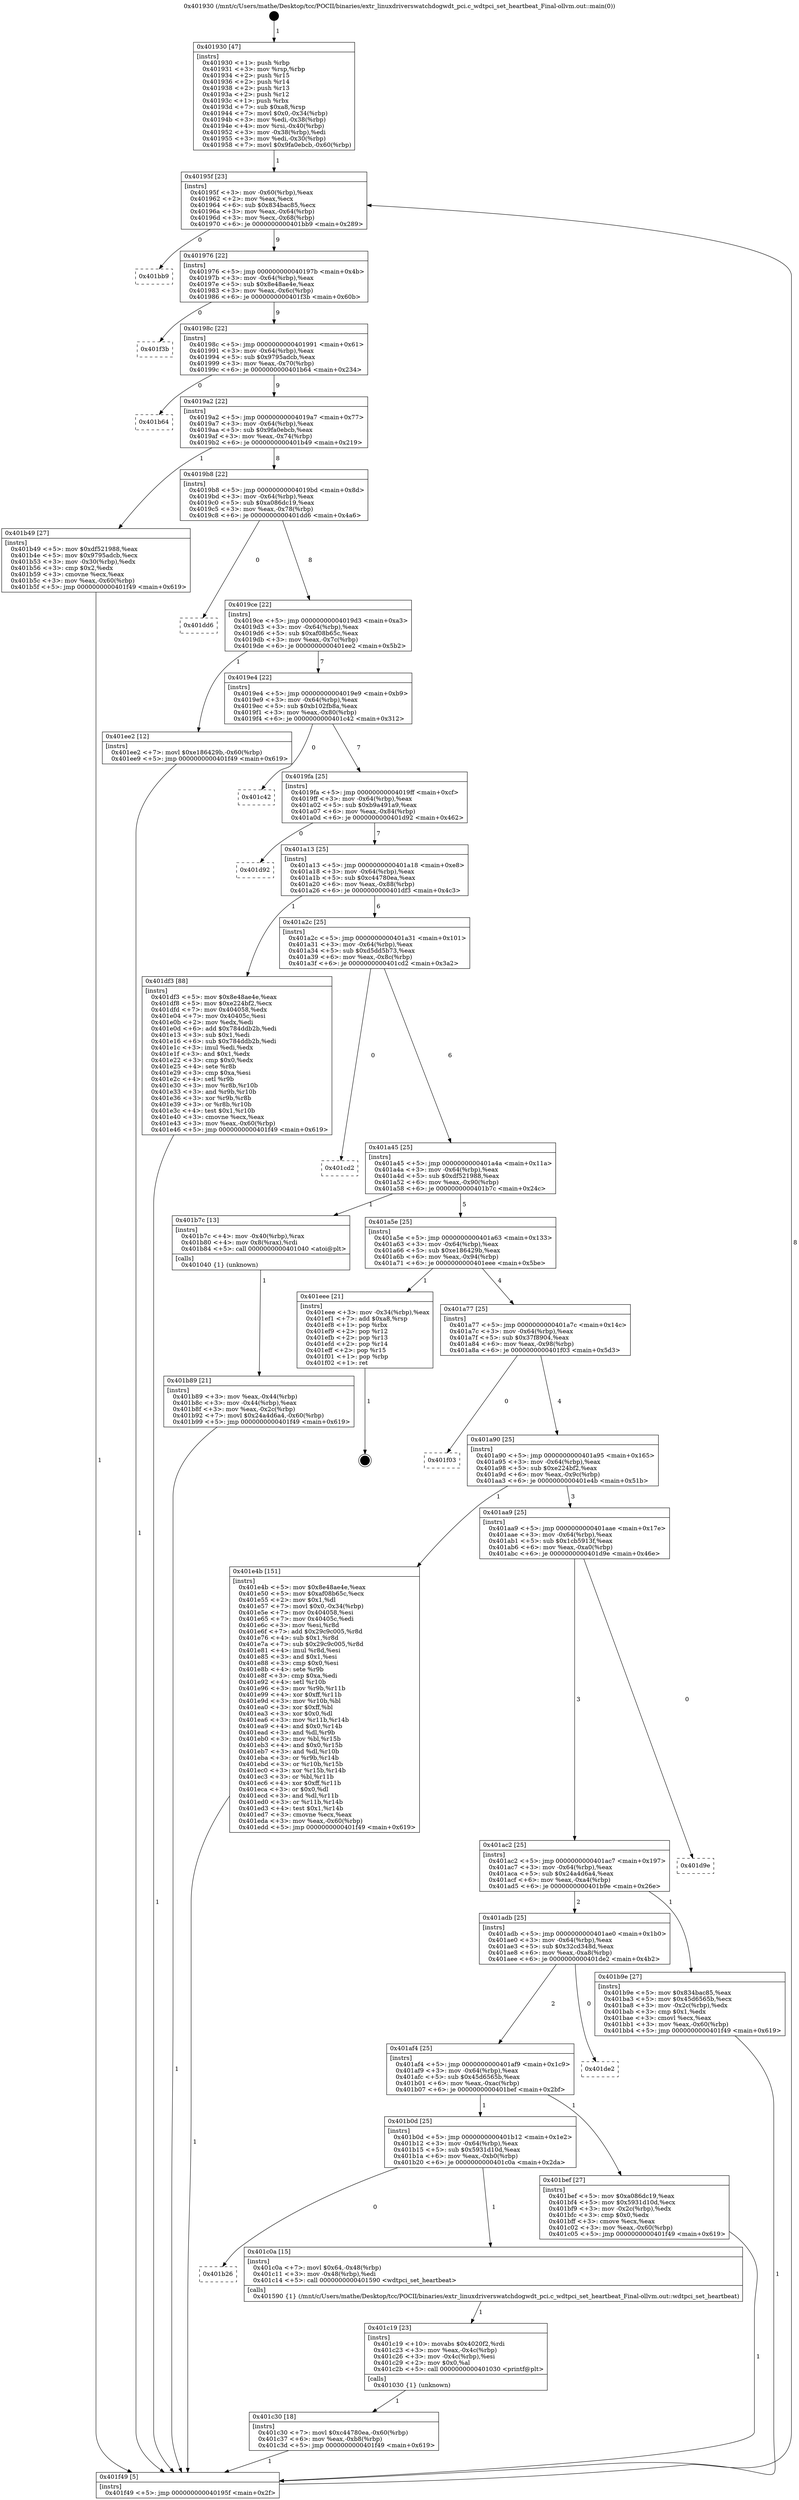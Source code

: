 digraph "0x401930" {
  label = "0x401930 (/mnt/c/Users/mathe/Desktop/tcc/POCII/binaries/extr_linuxdriverswatchdogwdt_pci.c_wdtpci_set_heartbeat_Final-ollvm.out::main(0))"
  labelloc = "t"
  node[shape=record]

  Entry [label="",width=0.3,height=0.3,shape=circle,fillcolor=black,style=filled]
  "0x40195f" [label="{
     0x40195f [23]\l
     | [instrs]\l
     &nbsp;&nbsp;0x40195f \<+3\>: mov -0x60(%rbp),%eax\l
     &nbsp;&nbsp;0x401962 \<+2\>: mov %eax,%ecx\l
     &nbsp;&nbsp;0x401964 \<+6\>: sub $0x834bac85,%ecx\l
     &nbsp;&nbsp;0x40196a \<+3\>: mov %eax,-0x64(%rbp)\l
     &nbsp;&nbsp;0x40196d \<+3\>: mov %ecx,-0x68(%rbp)\l
     &nbsp;&nbsp;0x401970 \<+6\>: je 0000000000401bb9 \<main+0x289\>\l
  }"]
  "0x401bb9" [label="{
     0x401bb9\l
  }", style=dashed]
  "0x401976" [label="{
     0x401976 [22]\l
     | [instrs]\l
     &nbsp;&nbsp;0x401976 \<+5\>: jmp 000000000040197b \<main+0x4b\>\l
     &nbsp;&nbsp;0x40197b \<+3\>: mov -0x64(%rbp),%eax\l
     &nbsp;&nbsp;0x40197e \<+5\>: sub $0x8e48ae4e,%eax\l
     &nbsp;&nbsp;0x401983 \<+3\>: mov %eax,-0x6c(%rbp)\l
     &nbsp;&nbsp;0x401986 \<+6\>: je 0000000000401f3b \<main+0x60b\>\l
  }"]
  Exit [label="",width=0.3,height=0.3,shape=circle,fillcolor=black,style=filled,peripheries=2]
  "0x401f3b" [label="{
     0x401f3b\l
  }", style=dashed]
  "0x40198c" [label="{
     0x40198c [22]\l
     | [instrs]\l
     &nbsp;&nbsp;0x40198c \<+5\>: jmp 0000000000401991 \<main+0x61\>\l
     &nbsp;&nbsp;0x401991 \<+3\>: mov -0x64(%rbp),%eax\l
     &nbsp;&nbsp;0x401994 \<+5\>: sub $0x9795adcb,%eax\l
     &nbsp;&nbsp;0x401999 \<+3\>: mov %eax,-0x70(%rbp)\l
     &nbsp;&nbsp;0x40199c \<+6\>: je 0000000000401b64 \<main+0x234\>\l
  }"]
  "0x401c30" [label="{
     0x401c30 [18]\l
     | [instrs]\l
     &nbsp;&nbsp;0x401c30 \<+7\>: movl $0xc44780ea,-0x60(%rbp)\l
     &nbsp;&nbsp;0x401c37 \<+6\>: mov %eax,-0xb8(%rbp)\l
     &nbsp;&nbsp;0x401c3d \<+5\>: jmp 0000000000401f49 \<main+0x619\>\l
  }"]
  "0x401b64" [label="{
     0x401b64\l
  }", style=dashed]
  "0x4019a2" [label="{
     0x4019a2 [22]\l
     | [instrs]\l
     &nbsp;&nbsp;0x4019a2 \<+5\>: jmp 00000000004019a7 \<main+0x77\>\l
     &nbsp;&nbsp;0x4019a7 \<+3\>: mov -0x64(%rbp),%eax\l
     &nbsp;&nbsp;0x4019aa \<+5\>: sub $0x9fa0ebcb,%eax\l
     &nbsp;&nbsp;0x4019af \<+3\>: mov %eax,-0x74(%rbp)\l
     &nbsp;&nbsp;0x4019b2 \<+6\>: je 0000000000401b49 \<main+0x219\>\l
  }"]
  "0x401c19" [label="{
     0x401c19 [23]\l
     | [instrs]\l
     &nbsp;&nbsp;0x401c19 \<+10\>: movabs $0x4020f2,%rdi\l
     &nbsp;&nbsp;0x401c23 \<+3\>: mov %eax,-0x4c(%rbp)\l
     &nbsp;&nbsp;0x401c26 \<+3\>: mov -0x4c(%rbp),%esi\l
     &nbsp;&nbsp;0x401c29 \<+2\>: mov $0x0,%al\l
     &nbsp;&nbsp;0x401c2b \<+5\>: call 0000000000401030 \<printf@plt\>\l
     | [calls]\l
     &nbsp;&nbsp;0x401030 \{1\} (unknown)\l
  }"]
  "0x401b49" [label="{
     0x401b49 [27]\l
     | [instrs]\l
     &nbsp;&nbsp;0x401b49 \<+5\>: mov $0xdf521988,%eax\l
     &nbsp;&nbsp;0x401b4e \<+5\>: mov $0x9795adcb,%ecx\l
     &nbsp;&nbsp;0x401b53 \<+3\>: mov -0x30(%rbp),%edx\l
     &nbsp;&nbsp;0x401b56 \<+3\>: cmp $0x2,%edx\l
     &nbsp;&nbsp;0x401b59 \<+3\>: cmovne %ecx,%eax\l
     &nbsp;&nbsp;0x401b5c \<+3\>: mov %eax,-0x60(%rbp)\l
     &nbsp;&nbsp;0x401b5f \<+5\>: jmp 0000000000401f49 \<main+0x619\>\l
  }"]
  "0x4019b8" [label="{
     0x4019b8 [22]\l
     | [instrs]\l
     &nbsp;&nbsp;0x4019b8 \<+5\>: jmp 00000000004019bd \<main+0x8d\>\l
     &nbsp;&nbsp;0x4019bd \<+3\>: mov -0x64(%rbp),%eax\l
     &nbsp;&nbsp;0x4019c0 \<+5\>: sub $0xa086dc19,%eax\l
     &nbsp;&nbsp;0x4019c5 \<+3\>: mov %eax,-0x78(%rbp)\l
     &nbsp;&nbsp;0x4019c8 \<+6\>: je 0000000000401dd6 \<main+0x4a6\>\l
  }"]
  "0x401f49" [label="{
     0x401f49 [5]\l
     | [instrs]\l
     &nbsp;&nbsp;0x401f49 \<+5\>: jmp 000000000040195f \<main+0x2f\>\l
  }"]
  "0x401930" [label="{
     0x401930 [47]\l
     | [instrs]\l
     &nbsp;&nbsp;0x401930 \<+1\>: push %rbp\l
     &nbsp;&nbsp;0x401931 \<+3\>: mov %rsp,%rbp\l
     &nbsp;&nbsp;0x401934 \<+2\>: push %r15\l
     &nbsp;&nbsp;0x401936 \<+2\>: push %r14\l
     &nbsp;&nbsp;0x401938 \<+2\>: push %r13\l
     &nbsp;&nbsp;0x40193a \<+2\>: push %r12\l
     &nbsp;&nbsp;0x40193c \<+1\>: push %rbx\l
     &nbsp;&nbsp;0x40193d \<+7\>: sub $0xa8,%rsp\l
     &nbsp;&nbsp;0x401944 \<+7\>: movl $0x0,-0x34(%rbp)\l
     &nbsp;&nbsp;0x40194b \<+3\>: mov %edi,-0x38(%rbp)\l
     &nbsp;&nbsp;0x40194e \<+4\>: mov %rsi,-0x40(%rbp)\l
     &nbsp;&nbsp;0x401952 \<+3\>: mov -0x38(%rbp),%edi\l
     &nbsp;&nbsp;0x401955 \<+3\>: mov %edi,-0x30(%rbp)\l
     &nbsp;&nbsp;0x401958 \<+7\>: movl $0x9fa0ebcb,-0x60(%rbp)\l
  }"]
  "0x401b26" [label="{
     0x401b26\l
  }", style=dashed]
  "0x401dd6" [label="{
     0x401dd6\l
  }", style=dashed]
  "0x4019ce" [label="{
     0x4019ce [22]\l
     | [instrs]\l
     &nbsp;&nbsp;0x4019ce \<+5\>: jmp 00000000004019d3 \<main+0xa3\>\l
     &nbsp;&nbsp;0x4019d3 \<+3\>: mov -0x64(%rbp),%eax\l
     &nbsp;&nbsp;0x4019d6 \<+5\>: sub $0xaf08b65c,%eax\l
     &nbsp;&nbsp;0x4019db \<+3\>: mov %eax,-0x7c(%rbp)\l
     &nbsp;&nbsp;0x4019de \<+6\>: je 0000000000401ee2 \<main+0x5b2\>\l
  }"]
  "0x401c0a" [label="{
     0x401c0a [15]\l
     | [instrs]\l
     &nbsp;&nbsp;0x401c0a \<+7\>: movl $0x64,-0x48(%rbp)\l
     &nbsp;&nbsp;0x401c11 \<+3\>: mov -0x48(%rbp),%edi\l
     &nbsp;&nbsp;0x401c14 \<+5\>: call 0000000000401590 \<wdtpci_set_heartbeat\>\l
     | [calls]\l
     &nbsp;&nbsp;0x401590 \{1\} (/mnt/c/Users/mathe/Desktop/tcc/POCII/binaries/extr_linuxdriverswatchdogwdt_pci.c_wdtpci_set_heartbeat_Final-ollvm.out::wdtpci_set_heartbeat)\l
  }"]
  "0x401ee2" [label="{
     0x401ee2 [12]\l
     | [instrs]\l
     &nbsp;&nbsp;0x401ee2 \<+7\>: movl $0xe186429b,-0x60(%rbp)\l
     &nbsp;&nbsp;0x401ee9 \<+5\>: jmp 0000000000401f49 \<main+0x619\>\l
  }"]
  "0x4019e4" [label="{
     0x4019e4 [22]\l
     | [instrs]\l
     &nbsp;&nbsp;0x4019e4 \<+5\>: jmp 00000000004019e9 \<main+0xb9\>\l
     &nbsp;&nbsp;0x4019e9 \<+3\>: mov -0x64(%rbp),%eax\l
     &nbsp;&nbsp;0x4019ec \<+5\>: sub $0xb102fb8a,%eax\l
     &nbsp;&nbsp;0x4019f1 \<+3\>: mov %eax,-0x80(%rbp)\l
     &nbsp;&nbsp;0x4019f4 \<+6\>: je 0000000000401c42 \<main+0x312\>\l
  }"]
  "0x401b0d" [label="{
     0x401b0d [25]\l
     | [instrs]\l
     &nbsp;&nbsp;0x401b0d \<+5\>: jmp 0000000000401b12 \<main+0x1e2\>\l
     &nbsp;&nbsp;0x401b12 \<+3\>: mov -0x64(%rbp),%eax\l
     &nbsp;&nbsp;0x401b15 \<+5\>: sub $0x5931d10d,%eax\l
     &nbsp;&nbsp;0x401b1a \<+6\>: mov %eax,-0xb0(%rbp)\l
     &nbsp;&nbsp;0x401b20 \<+6\>: je 0000000000401c0a \<main+0x2da\>\l
  }"]
  "0x401c42" [label="{
     0x401c42\l
  }", style=dashed]
  "0x4019fa" [label="{
     0x4019fa [25]\l
     | [instrs]\l
     &nbsp;&nbsp;0x4019fa \<+5\>: jmp 00000000004019ff \<main+0xcf\>\l
     &nbsp;&nbsp;0x4019ff \<+3\>: mov -0x64(%rbp),%eax\l
     &nbsp;&nbsp;0x401a02 \<+5\>: sub $0xb9a491a9,%eax\l
     &nbsp;&nbsp;0x401a07 \<+6\>: mov %eax,-0x84(%rbp)\l
     &nbsp;&nbsp;0x401a0d \<+6\>: je 0000000000401d92 \<main+0x462\>\l
  }"]
  "0x401bef" [label="{
     0x401bef [27]\l
     | [instrs]\l
     &nbsp;&nbsp;0x401bef \<+5\>: mov $0xa086dc19,%eax\l
     &nbsp;&nbsp;0x401bf4 \<+5\>: mov $0x5931d10d,%ecx\l
     &nbsp;&nbsp;0x401bf9 \<+3\>: mov -0x2c(%rbp),%edx\l
     &nbsp;&nbsp;0x401bfc \<+3\>: cmp $0x0,%edx\l
     &nbsp;&nbsp;0x401bff \<+3\>: cmove %ecx,%eax\l
     &nbsp;&nbsp;0x401c02 \<+3\>: mov %eax,-0x60(%rbp)\l
     &nbsp;&nbsp;0x401c05 \<+5\>: jmp 0000000000401f49 \<main+0x619\>\l
  }"]
  "0x401d92" [label="{
     0x401d92\l
  }", style=dashed]
  "0x401a13" [label="{
     0x401a13 [25]\l
     | [instrs]\l
     &nbsp;&nbsp;0x401a13 \<+5\>: jmp 0000000000401a18 \<main+0xe8\>\l
     &nbsp;&nbsp;0x401a18 \<+3\>: mov -0x64(%rbp),%eax\l
     &nbsp;&nbsp;0x401a1b \<+5\>: sub $0xc44780ea,%eax\l
     &nbsp;&nbsp;0x401a20 \<+6\>: mov %eax,-0x88(%rbp)\l
     &nbsp;&nbsp;0x401a26 \<+6\>: je 0000000000401df3 \<main+0x4c3\>\l
  }"]
  "0x401af4" [label="{
     0x401af4 [25]\l
     | [instrs]\l
     &nbsp;&nbsp;0x401af4 \<+5\>: jmp 0000000000401af9 \<main+0x1c9\>\l
     &nbsp;&nbsp;0x401af9 \<+3\>: mov -0x64(%rbp),%eax\l
     &nbsp;&nbsp;0x401afc \<+5\>: sub $0x45d6565b,%eax\l
     &nbsp;&nbsp;0x401b01 \<+6\>: mov %eax,-0xac(%rbp)\l
     &nbsp;&nbsp;0x401b07 \<+6\>: je 0000000000401bef \<main+0x2bf\>\l
  }"]
  "0x401df3" [label="{
     0x401df3 [88]\l
     | [instrs]\l
     &nbsp;&nbsp;0x401df3 \<+5\>: mov $0x8e48ae4e,%eax\l
     &nbsp;&nbsp;0x401df8 \<+5\>: mov $0xe224bf2,%ecx\l
     &nbsp;&nbsp;0x401dfd \<+7\>: mov 0x404058,%edx\l
     &nbsp;&nbsp;0x401e04 \<+7\>: mov 0x40405c,%esi\l
     &nbsp;&nbsp;0x401e0b \<+2\>: mov %edx,%edi\l
     &nbsp;&nbsp;0x401e0d \<+6\>: add $0x784ddb2b,%edi\l
     &nbsp;&nbsp;0x401e13 \<+3\>: sub $0x1,%edi\l
     &nbsp;&nbsp;0x401e16 \<+6\>: sub $0x784ddb2b,%edi\l
     &nbsp;&nbsp;0x401e1c \<+3\>: imul %edi,%edx\l
     &nbsp;&nbsp;0x401e1f \<+3\>: and $0x1,%edx\l
     &nbsp;&nbsp;0x401e22 \<+3\>: cmp $0x0,%edx\l
     &nbsp;&nbsp;0x401e25 \<+4\>: sete %r8b\l
     &nbsp;&nbsp;0x401e29 \<+3\>: cmp $0xa,%esi\l
     &nbsp;&nbsp;0x401e2c \<+4\>: setl %r9b\l
     &nbsp;&nbsp;0x401e30 \<+3\>: mov %r8b,%r10b\l
     &nbsp;&nbsp;0x401e33 \<+3\>: and %r9b,%r10b\l
     &nbsp;&nbsp;0x401e36 \<+3\>: xor %r9b,%r8b\l
     &nbsp;&nbsp;0x401e39 \<+3\>: or %r8b,%r10b\l
     &nbsp;&nbsp;0x401e3c \<+4\>: test $0x1,%r10b\l
     &nbsp;&nbsp;0x401e40 \<+3\>: cmovne %ecx,%eax\l
     &nbsp;&nbsp;0x401e43 \<+3\>: mov %eax,-0x60(%rbp)\l
     &nbsp;&nbsp;0x401e46 \<+5\>: jmp 0000000000401f49 \<main+0x619\>\l
  }"]
  "0x401a2c" [label="{
     0x401a2c [25]\l
     | [instrs]\l
     &nbsp;&nbsp;0x401a2c \<+5\>: jmp 0000000000401a31 \<main+0x101\>\l
     &nbsp;&nbsp;0x401a31 \<+3\>: mov -0x64(%rbp),%eax\l
     &nbsp;&nbsp;0x401a34 \<+5\>: sub $0xd5dd5b73,%eax\l
     &nbsp;&nbsp;0x401a39 \<+6\>: mov %eax,-0x8c(%rbp)\l
     &nbsp;&nbsp;0x401a3f \<+6\>: je 0000000000401cd2 \<main+0x3a2\>\l
  }"]
  "0x401de2" [label="{
     0x401de2\l
  }", style=dashed]
  "0x401cd2" [label="{
     0x401cd2\l
  }", style=dashed]
  "0x401a45" [label="{
     0x401a45 [25]\l
     | [instrs]\l
     &nbsp;&nbsp;0x401a45 \<+5\>: jmp 0000000000401a4a \<main+0x11a\>\l
     &nbsp;&nbsp;0x401a4a \<+3\>: mov -0x64(%rbp),%eax\l
     &nbsp;&nbsp;0x401a4d \<+5\>: sub $0xdf521988,%eax\l
     &nbsp;&nbsp;0x401a52 \<+6\>: mov %eax,-0x90(%rbp)\l
     &nbsp;&nbsp;0x401a58 \<+6\>: je 0000000000401b7c \<main+0x24c\>\l
  }"]
  "0x401adb" [label="{
     0x401adb [25]\l
     | [instrs]\l
     &nbsp;&nbsp;0x401adb \<+5\>: jmp 0000000000401ae0 \<main+0x1b0\>\l
     &nbsp;&nbsp;0x401ae0 \<+3\>: mov -0x64(%rbp),%eax\l
     &nbsp;&nbsp;0x401ae3 \<+5\>: sub $0x32cd348d,%eax\l
     &nbsp;&nbsp;0x401ae8 \<+6\>: mov %eax,-0xa8(%rbp)\l
     &nbsp;&nbsp;0x401aee \<+6\>: je 0000000000401de2 \<main+0x4b2\>\l
  }"]
  "0x401b7c" [label="{
     0x401b7c [13]\l
     | [instrs]\l
     &nbsp;&nbsp;0x401b7c \<+4\>: mov -0x40(%rbp),%rax\l
     &nbsp;&nbsp;0x401b80 \<+4\>: mov 0x8(%rax),%rdi\l
     &nbsp;&nbsp;0x401b84 \<+5\>: call 0000000000401040 \<atoi@plt\>\l
     | [calls]\l
     &nbsp;&nbsp;0x401040 \{1\} (unknown)\l
  }"]
  "0x401a5e" [label="{
     0x401a5e [25]\l
     | [instrs]\l
     &nbsp;&nbsp;0x401a5e \<+5\>: jmp 0000000000401a63 \<main+0x133\>\l
     &nbsp;&nbsp;0x401a63 \<+3\>: mov -0x64(%rbp),%eax\l
     &nbsp;&nbsp;0x401a66 \<+5\>: sub $0xe186429b,%eax\l
     &nbsp;&nbsp;0x401a6b \<+6\>: mov %eax,-0x94(%rbp)\l
     &nbsp;&nbsp;0x401a71 \<+6\>: je 0000000000401eee \<main+0x5be\>\l
  }"]
  "0x401b89" [label="{
     0x401b89 [21]\l
     | [instrs]\l
     &nbsp;&nbsp;0x401b89 \<+3\>: mov %eax,-0x44(%rbp)\l
     &nbsp;&nbsp;0x401b8c \<+3\>: mov -0x44(%rbp),%eax\l
     &nbsp;&nbsp;0x401b8f \<+3\>: mov %eax,-0x2c(%rbp)\l
     &nbsp;&nbsp;0x401b92 \<+7\>: movl $0x24a4d6a4,-0x60(%rbp)\l
     &nbsp;&nbsp;0x401b99 \<+5\>: jmp 0000000000401f49 \<main+0x619\>\l
  }"]
  "0x401b9e" [label="{
     0x401b9e [27]\l
     | [instrs]\l
     &nbsp;&nbsp;0x401b9e \<+5\>: mov $0x834bac85,%eax\l
     &nbsp;&nbsp;0x401ba3 \<+5\>: mov $0x45d6565b,%ecx\l
     &nbsp;&nbsp;0x401ba8 \<+3\>: mov -0x2c(%rbp),%edx\l
     &nbsp;&nbsp;0x401bab \<+3\>: cmp $0x1,%edx\l
     &nbsp;&nbsp;0x401bae \<+3\>: cmovl %ecx,%eax\l
     &nbsp;&nbsp;0x401bb1 \<+3\>: mov %eax,-0x60(%rbp)\l
     &nbsp;&nbsp;0x401bb4 \<+5\>: jmp 0000000000401f49 \<main+0x619\>\l
  }"]
  "0x401eee" [label="{
     0x401eee [21]\l
     | [instrs]\l
     &nbsp;&nbsp;0x401eee \<+3\>: mov -0x34(%rbp),%eax\l
     &nbsp;&nbsp;0x401ef1 \<+7\>: add $0xa8,%rsp\l
     &nbsp;&nbsp;0x401ef8 \<+1\>: pop %rbx\l
     &nbsp;&nbsp;0x401ef9 \<+2\>: pop %r12\l
     &nbsp;&nbsp;0x401efb \<+2\>: pop %r13\l
     &nbsp;&nbsp;0x401efd \<+2\>: pop %r14\l
     &nbsp;&nbsp;0x401eff \<+2\>: pop %r15\l
     &nbsp;&nbsp;0x401f01 \<+1\>: pop %rbp\l
     &nbsp;&nbsp;0x401f02 \<+1\>: ret\l
  }"]
  "0x401a77" [label="{
     0x401a77 [25]\l
     | [instrs]\l
     &nbsp;&nbsp;0x401a77 \<+5\>: jmp 0000000000401a7c \<main+0x14c\>\l
     &nbsp;&nbsp;0x401a7c \<+3\>: mov -0x64(%rbp),%eax\l
     &nbsp;&nbsp;0x401a7f \<+5\>: sub $0x37f8904,%eax\l
     &nbsp;&nbsp;0x401a84 \<+6\>: mov %eax,-0x98(%rbp)\l
     &nbsp;&nbsp;0x401a8a \<+6\>: je 0000000000401f03 \<main+0x5d3\>\l
  }"]
  "0x401ac2" [label="{
     0x401ac2 [25]\l
     | [instrs]\l
     &nbsp;&nbsp;0x401ac2 \<+5\>: jmp 0000000000401ac7 \<main+0x197\>\l
     &nbsp;&nbsp;0x401ac7 \<+3\>: mov -0x64(%rbp),%eax\l
     &nbsp;&nbsp;0x401aca \<+5\>: sub $0x24a4d6a4,%eax\l
     &nbsp;&nbsp;0x401acf \<+6\>: mov %eax,-0xa4(%rbp)\l
     &nbsp;&nbsp;0x401ad5 \<+6\>: je 0000000000401b9e \<main+0x26e\>\l
  }"]
  "0x401f03" [label="{
     0x401f03\l
  }", style=dashed]
  "0x401a90" [label="{
     0x401a90 [25]\l
     | [instrs]\l
     &nbsp;&nbsp;0x401a90 \<+5\>: jmp 0000000000401a95 \<main+0x165\>\l
     &nbsp;&nbsp;0x401a95 \<+3\>: mov -0x64(%rbp),%eax\l
     &nbsp;&nbsp;0x401a98 \<+5\>: sub $0xe224bf2,%eax\l
     &nbsp;&nbsp;0x401a9d \<+6\>: mov %eax,-0x9c(%rbp)\l
     &nbsp;&nbsp;0x401aa3 \<+6\>: je 0000000000401e4b \<main+0x51b\>\l
  }"]
  "0x401d9e" [label="{
     0x401d9e\l
  }", style=dashed]
  "0x401e4b" [label="{
     0x401e4b [151]\l
     | [instrs]\l
     &nbsp;&nbsp;0x401e4b \<+5\>: mov $0x8e48ae4e,%eax\l
     &nbsp;&nbsp;0x401e50 \<+5\>: mov $0xaf08b65c,%ecx\l
     &nbsp;&nbsp;0x401e55 \<+2\>: mov $0x1,%dl\l
     &nbsp;&nbsp;0x401e57 \<+7\>: movl $0x0,-0x34(%rbp)\l
     &nbsp;&nbsp;0x401e5e \<+7\>: mov 0x404058,%esi\l
     &nbsp;&nbsp;0x401e65 \<+7\>: mov 0x40405c,%edi\l
     &nbsp;&nbsp;0x401e6c \<+3\>: mov %esi,%r8d\l
     &nbsp;&nbsp;0x401e6f \<+7\>: add $0x29c9c005,%r8d\l
     &nbsp;&nbsp;0x401e76 \<+4\>: sub $0x1,%r8d\l
     &nbsp;&nbsp;0x401e7a \<+7\>: sub $0x29c9c005,%r8d\l
     &nbsp;&nbsp;0x401e81 \<+4\>: imul %r8d,%esi\l
     &nbsp;&nbsp;0x401e85 \<+3\>: and $0x1,%esi\l
     &nbsp;&nbsp;0x401e88 \<+3\>: cmp $0x0,%esi\l
     &nbsp;&nbsp;0x401e8b \<+4\>: sete %r9b\l
     &nbsp;&nbsp;0x401e8f \<+3\>: cmp $0xa,%edi\l
     &nbsp;&nbsp;0x401e92 \<+4\>: setl %r10b\l
     &nbsp;&nbsp;0x401e96 \<+3\>: mov %r9b,%r11b\l
     &nbsp;&nbsp;0x401e99 \<+4\>: xor $0xff,%r11b\l
     &nbsp;&nbsp;0x401e9d \<+3\>: mov %r10b,%bl\l
     &nbsp;&nbsp;0x401ea0 \<+3\>: xor $0xff,%bl\l
     &nbsp;&nbsp;0x401ea3 \<+3\>: xor $0x0,%dl\l
     &nbsp;&nbsp;0x401ea6 \<+3\>: mov %r11b,%r14b\l
     &nbsp;&nbsp;0x401ea9 \<+4\>: and $0x0,%r14b\l
     &nbsp;&nbsp;0x401ead \<+3\>: and %dl,%r9b\l
     &nbsp;&nbsp;0x401eb0 \<+3\>: mov %bl,%r15b\l
     &nbsp;&nbsp;0x401eb3 \<+4\>: and $0x0,%r15b\l
     &nbsp;&nbsp;0x401eb7 \<+3\>: and %dl,%r10b\l
     &nbsp;&nbsp;0x401eba \<+3\>: or %r9b,%r14b\l
     &nbsp;&nbsp;0x401ebd \<+3\>: or %r10b,%r15b\l
     &nbsp;&nbsp;0x401ec0 \<+3\>: xor %r15b,%r14b\l
     &nbsp;&nbsp;0x401ec3 \<+3\>: or %bl,%r11b\l
     &nbsp;&nbsp;0x401ec6 \<+4\>: xor $0xff,%r11b\l
     &nbsp;&nbsp;0x401eca \<+3\>: or $0x0,%dl\l
     &nbsp;&nbsp;0x401ecd \<+3\>: and %dl,%r11b\l
     &nbsp;&nbsp;0x401ed0 \<+3\>: or %r11b,%r14b\l
     &nbsp;&nbsp;0x401ed3 \<+4\>: test $0x1,%r14b\l
     &nbsp;&nbsp;0x401ed7 \<+3\>: cmovne %ecx,%eax\l
     &nbsp;&nbsp;0x401eda \<+3\>: mov %eax,-0x60(%rbp)\l
     &nbsp;&nbsp;0x401edd \<+5\>: jmp 0000000000401f49 \<main+0x619\>\l
  }"]
  "0x401aa9" [label="{
     0x401aa9 [25]\l
     | [instrs]\l
     &nbsp;&nbsp;0x401aa9 \<+5\>: jmp 0000000000401aae \<main+0x17e\>\l
     &nbsp;&nbsp;0x401aae \<+3\>: mov -0x64(%rbp),%eax\l
     &nbsp;&nbsp;0x401ab1 \<+5\>: sub $0x1cb5913f,%eax\l
     &nbsp;&nbsp;0x401ab6 \<+6\>: mov %eax,-0xa0(%rbp)\l
     &nbsp;&nbsp;0x401abc \<+6\>: je 0000000000401d9e \<main+0x46e\>\l
  }"]
  Entry -> "0x401930" [label=" 1"]
  "0x40195f" -> "0x401bb9" [label=" 0"]
  "0x40195f" -> "0x401976" [label=" 9"]
  "0x401eee" -> Exit [label=" 1"]
  "0x401976" -> "0x401f3b" [label=" 0"]
  "0x401976" -> "0x40198c" [label=" 9"]
  "0x401ee2" -> "0x401f49" [label=" 1"]
  "0x40198c" -> "0x401b64" [label=" 0"]
  "0x40198c" -> "0x4019a2" [label=" 9"]
  "0x401e4b" -> "0x401f49" [label=" 1"]
  "0x4019a2" -> "0x401b49" [label=" 1"]
  "0x4019a2" -> "0x4019b8" [label=" 8"]
  "0x401b49" -> "0x401f49" [label=" 1"]
  "0x401930" -> "0x40195f" [label=" 1"]
  "0x401f49" -> "0x40195f" [label=" 8"]
  "0x401df3" -> "0x401f49" [label=" 1"]
  "0x4019b8" -> "0x401dd6" [label=" 0"]
  "0x4019b8" -> "0x4019ce" [label=" 8"]
  "0x401c30" -> "0x401f49" [label=" 1"]
  "0x4019ce" -> "0x401ee2" [label=" 1"]
  "0x4019ce" -> "0x4019e4" [label=" 7"]
  "0x401c19" -> "0x401c30" [label=" 1"]
  "0x4019e4" -> "0x401c42" [label=" 0"]
  "0x4019e4" -> "0x4019fa" [label=" 7"]
  "0x401b0d" -> "0x401b26" [label=" 0"]
  "0x4019fa" -> "0x401d92" [label=" 0"]
  "0x4019fa" -> "0x401a13" [label=" 7"]
  "0x401b0d" -> "0x401c0a" [label=" 1"]
  "0x401a13" -> "0x401df3" [label=" 1"]
  "0x401a13" -> "0x401a2c" [label=" 6"]
  "0x401bef" -> "0x401f49" [label=" 1"]
  "0x401a2c" -> "0x401cd2" [label=" 0"]
  "0x401a2c" -> "0x401a45" [label=" 6"]
  "0x401af4" -> "0x401b0d" [label=" 1"]
  "0x401a45" -> "0x401b7c" [label=" 1"]
  "0x401a45" -> "0x401a5e" [label=" 5"]
  "0x401b7c" -> "0x401b89" [label=" 1"]
  "0x401b89" -> "0x401f49" [label=" 1"]
  "0x401c0a" -> "0x401c19" [label=" 1"]
  "0x401a5e" -> "0x401eee" [label=" 1"]
  "0x401a5e" -> "0x401a77" [label=" 4"]
  "0x401adb" -> "0x401af4" [label=" 2"]
  "0x401a77" -> "0x401f03" [label=" 0"]
  "0x401a77" -> "0x401a90" [label=" 4"]
  "0x401af4" -> "0x401bef" [label=" 1"]
  "0x401a90" -> "0x401e4b" [label=" 1"]
  "0x401a90" -> "0x401aa9" [label=" 3"]
  "0x401b9e" -> "0x401f49" [label=" 1"]
  "0x401aa9" -> "0x401d9e" [label=" 0"]
  "0x401aa9" -> "0x401ac2" [label=" 3"]
  "0x401adb" -> "0x401de2" [label=" 0"]
  "0x401ac2" -> "0x401b9e" [label=" 1"]
  "0x401ac2" -> "0x401adb" [label=" 2"]
}
